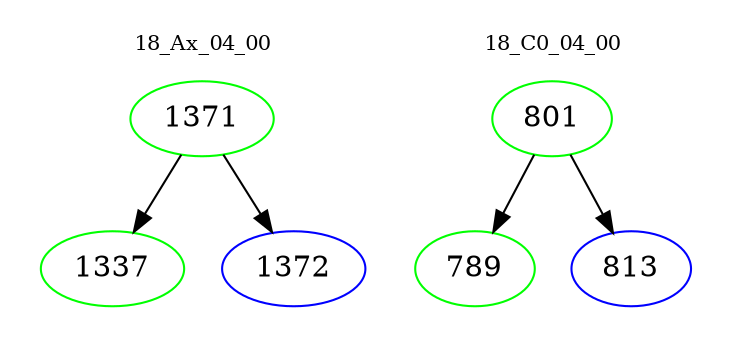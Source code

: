 digraph{
subgraph cluster_0 {
color = white
label = "18_Ax_04_00";
fontsize=10;
T0_1371 [label="1371", color="green"]
T0_1371 -> T0_1337 [color="black"]
T0_1337 [label="1337", color="green"]
T0_1371 -> T0_1372 [color="black"]
T0_1372 [label="1372", color="blue"]
}
subgraph cluster_1 {
color = white
label = "18_C0_04_00";
fontsize=10;
T1_801 [label="801", color="green"]
T1_801 -> T1_789 [color="black"]
T1_789 [label="789", color="green"]
T1_801 -> T1_813 [color="black"]
T1_813 [label="813", color="blue"]
}
}
